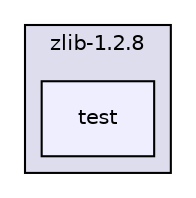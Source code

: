 digraph "zlib/zlib-1.2.8/test" {
  compound=true
  node [ fontsize="10", fontname="Helvetica"];
  edge [ labelfontsize="10", labelfontname="Helvetica"];
  subgraph clusterdir_ee608a8abb8a8878bf325fc634e1cabc {
    graph [ bgcolor="#ddddee", pencolor="black", label="zlib-1.2.8" fontname="Helvetica", fontsize="10", URL="dir_ee608a8abb8a8878bf325fc634e1cabc.html"]
  dir_8a7395d54da978b8b3adff6de51127ff [shape=box, label="test", style="filled", fillcolor="#eeeeff", pencolor="black", URL="dir_8a7395d54da978b8b3adff6de51127ff.html"];
  }
}
